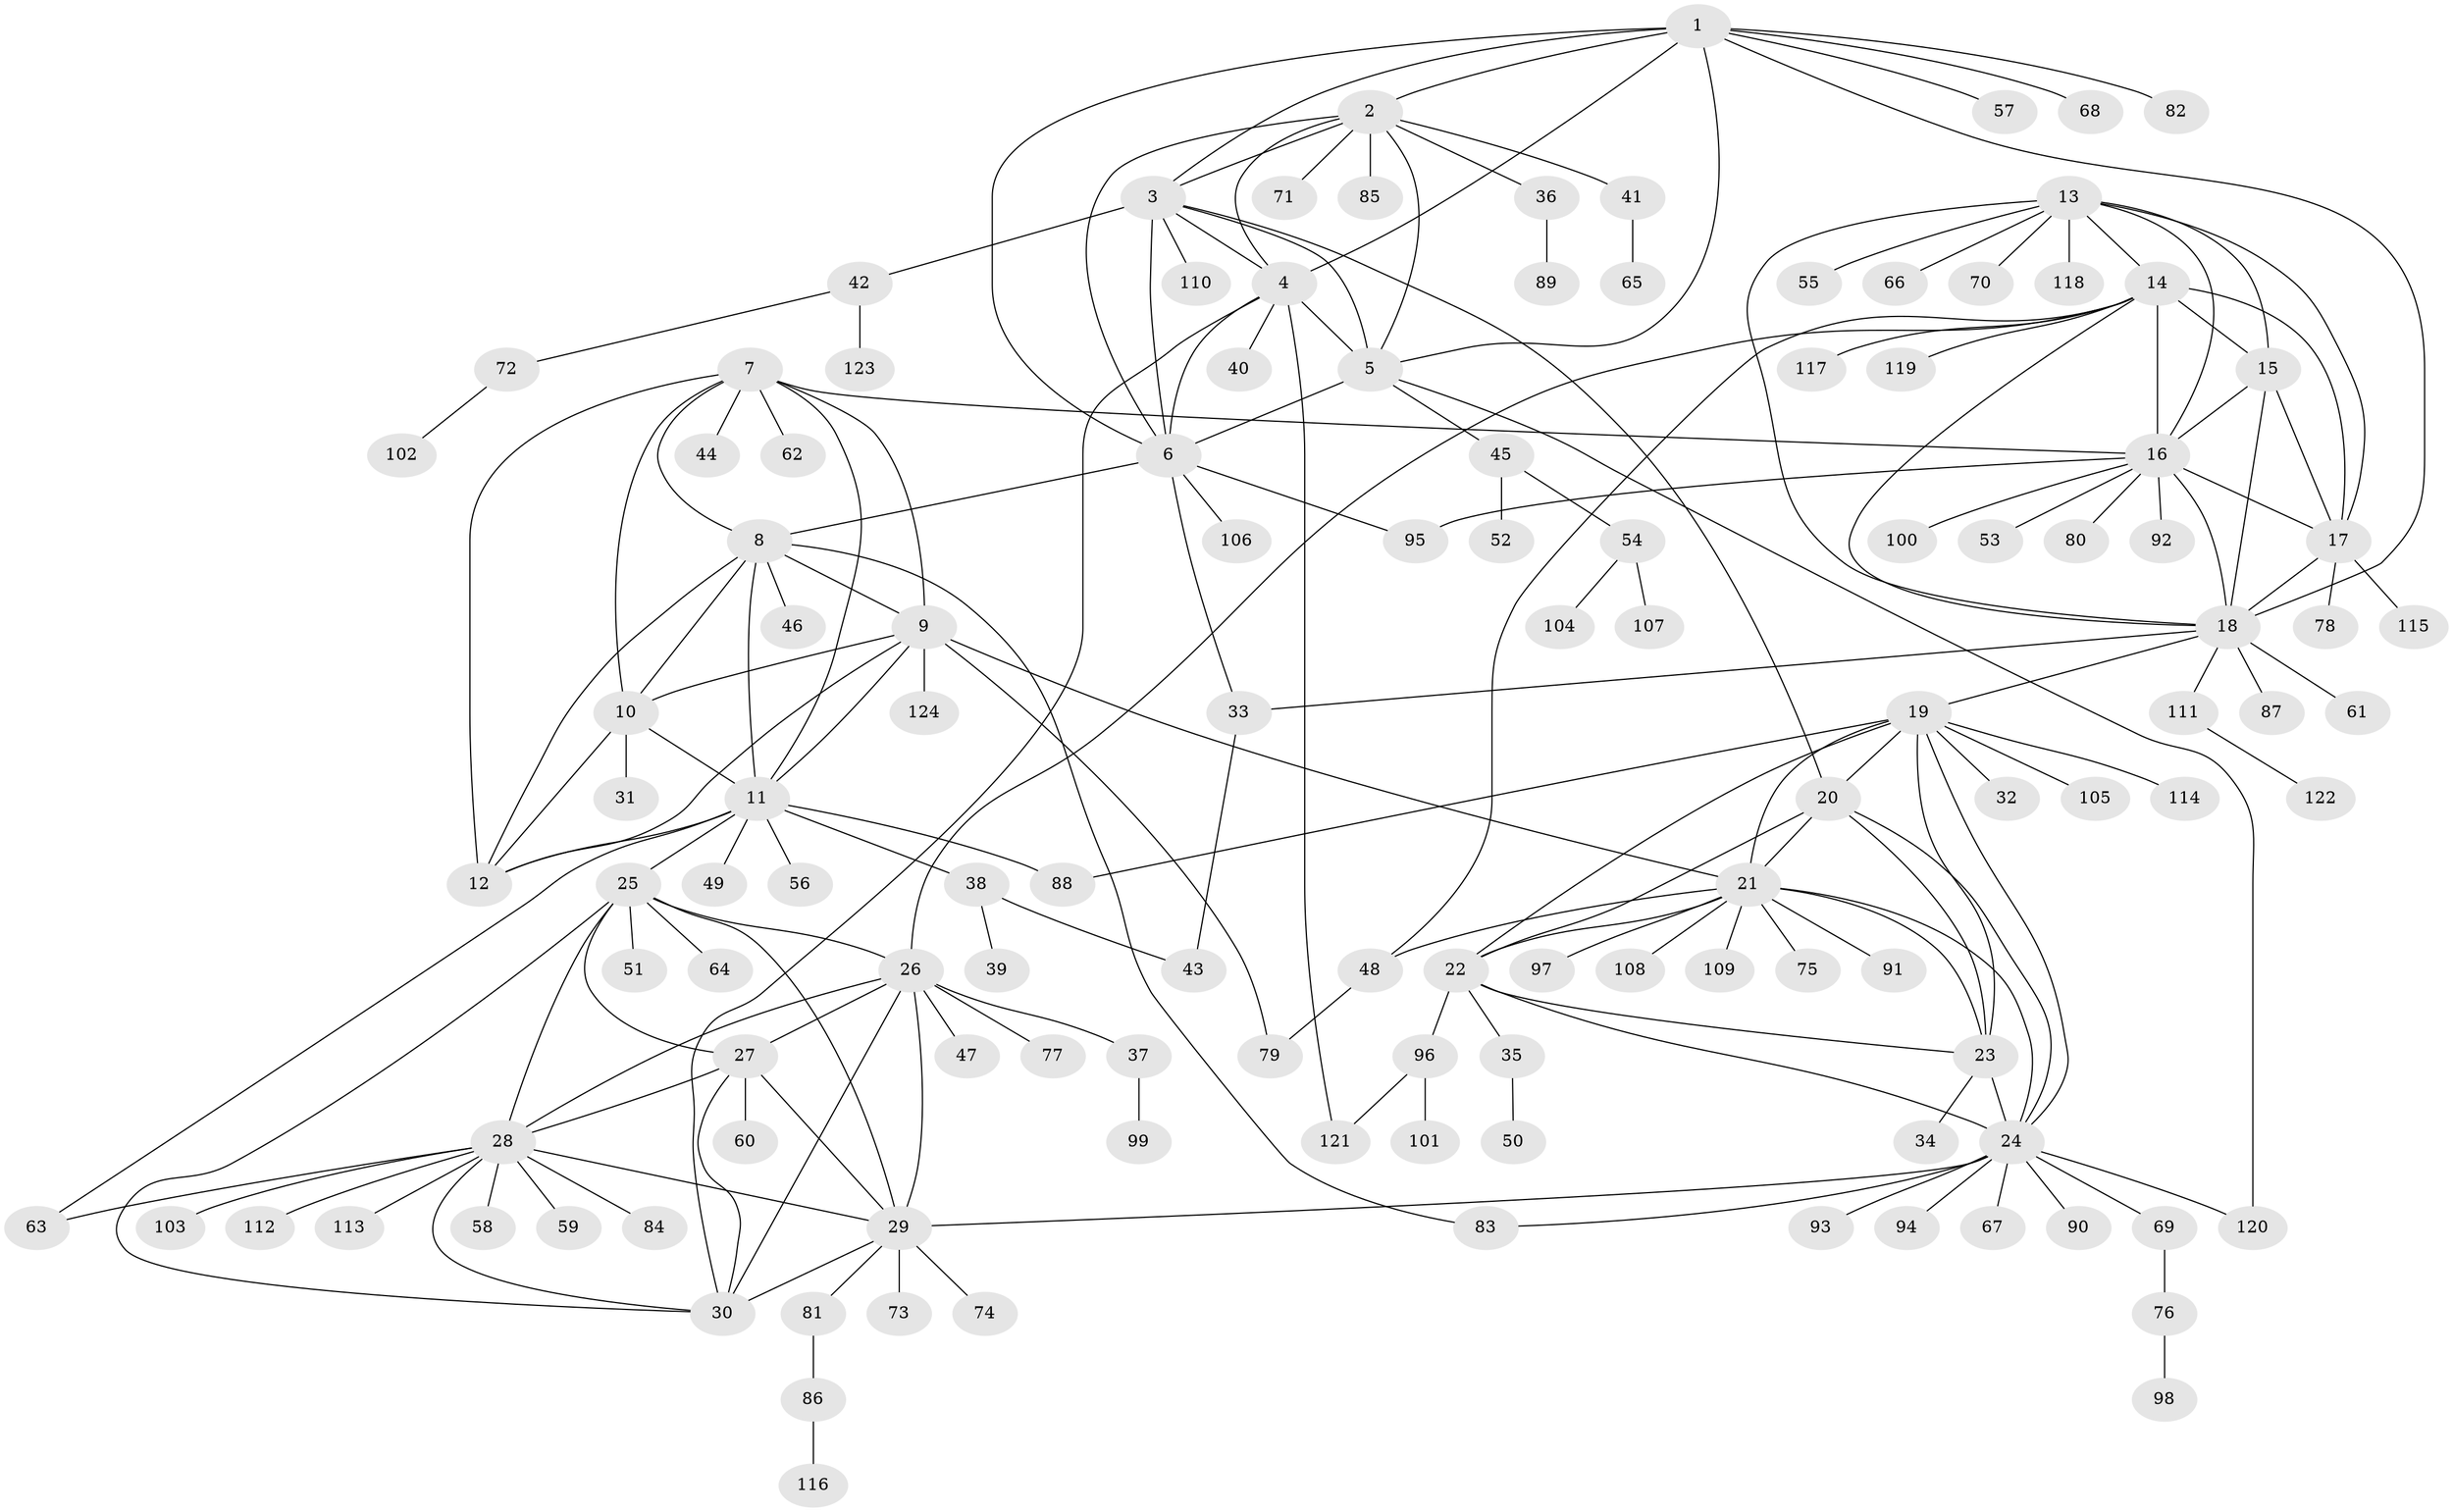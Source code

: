 // coarse degree distribution, {7: 0.0425531914893617, 8: 0.031914893617021274, 6: 0.031914893617021274, 9: 0.0425531914893617, 5: 0.02127659574468085, 13: 0.02127659574468085, 11: 0.02127659574468085, 12: 0.010638297872340425, 4: 0.010638297872340425, 1: 0.6382978723404256, 3: 0.02127659574468085, 2: 0.10638297872340426}
// Generated by graph-tools (version 1.1) at 2025/52/02/27/25 19:52:15]
// undirected, 124 vertices, 189 edges
graph export_dot {
graph [start="1"]
  node [color=gray90,style=filled];
  1;
  2;
  3;
  4;
  5;
  6;
  7;
  8;
  9;
  10;
  11;
  12;
  13;
  14;
  15;
  16;
  17;
  18;
  19;
  20;
  21;
  22;
  23;
  24;
  25;
  26;
  27;
  28;
  29;
  30;
  31;
  32;
  33;
  34;
  35;
  36;
  37;
  38;
  39;
  40;
  41;
  42;
  43;
  44;
  45;
  46;
  47;
  48;
  49;
  50;
  51;
  52;
  53;
  54;
  55;
  56;
  57;
  58;
  59;
  60;
  61;
  62;
  63;
  64;
  65;
  66;
  67;
  68;
  69;
  70;
  71;
  72;
  73;
  74;
  75;
  76;
  77;
  78;
  79;
  80;
  81;
  82;
  83;
  84;
  85;
  86;
  87;
  88;
  89;
  90;
  91;
  92;
  93;
  94;
  95;
  96;
  97;
  98;
  99;
  100;
  101;
  102;
  103;
  104;
  105;
  106;
  107;
  108;
  109;
  110;
  111;
  112;
  113;
  114;
  115;
  116;
  117;
  118;
  119;
  120;
  121;
  122;
  123;
  124;
  1 -- 2;
  1 -- 3;
  1 -- 4;
  1 -- 5;
  1 -- 6;
  1 -- 18;
  1 -- 57;
  1 -- 68;
  1 -- 82;
  2 -- 3;
  2 -- 4;
  2 -- 5;
  2 -- 6;
  2 -- 36;
  2 -- 41;
  2 -- 71;
  2 -- 85;
  3 -- 4;
  3 -- 5;
  3 -- 6;
  3 -- 20;
  3 -- 42;
  3 -- 110;
  4 -- 5;
  4 -- 6;
  4 -- 30;
  4 -- 40;
  4 -- 121;
  5 -- 6;
  5 -- 45;
  5 -- 120;
  6 -- 8;
  6 -- 33;
  6 -- 95;
  6 -- 106;
  7 -- 8;
  7 -- 9;
  7 -- 10;
  7 -- 11;
  7 -- 12;
  7 -- 16;
  7 -- 44;
  7 -- 62;
  8 -- 9;
  8 -- 10;
  8 -- 11;
  8 -- 12;
  8 -- 46;
  8 -- 83;
  9 -- 10;
  9 -- 11;
  9 -- 12;
  9 -- 21;
  9 -- 79;
  9 -- 124;
  10 -- 11;
  10 -- 12;
  10 -- 31;
  11 -- 12;
  11 -- 25;
  11 -- 38;
  11 -- 49;
  11 -- 56;
  11 -- 63;
  11 -- 88;
  13 -- 14;
  13 -- 15;
  13 -- 16;
  13 -- 17;
  13 -- 18;
  13 -- 55;
  13 -- 66;
  13 -- 70;
  13 -- 118;
  14 -- 15;
  14 -- 16;
  14 -- 17;
  14 -- 18;
  14 -- 26;
  14 -- 48;
  14 -- 117;
  14 -- 119;
  15 -- 16;
  15 -- 17;
  15 -- 18;
  16 -- 17;
  16 -- 18;
  16 -- 53;
  16 -- 80;
  16 -- 92;
  16 -- 95;
  16 -- 100;
  17 -- 18;
  17 -- 78;
  17 -- 115;
  18 -- 19;
  18 -- 33;
  18 -- 61;
  18 -- 87;
  18 -- 111;
  19 -- 20;
  19 -- 21;
  19 -- 22;
  19 -- 23;
  19 -- 24;
  19 -- 32;
  19 -- 88;
  19 -- 105;
  19 -- 114;
  20 -- 21;
  20 -- 22;
  20 -- 23;
  20 -- 24;
  21 -- 22;
  21 -- 23;
  21 -- 24;
  21 -- 48;
  21 -- 75;
  21 -- 91;
  21 -- 97;
  21 -- 108;
  21 -- 109;
  22 -- 23;
  22 -- 24;
  22 -- 35;
  22 -- 96;
  23 -- 24;
  23 -- 34;
  24 -- 29;
  24 -- 67;
  24 -- 69;
  24 -- 83;
  24 -- 90;
  24 -- 93;
  24 -- 94;
  24 -- 120;
  25 -- 26;
  25 -- 27;
  25 -- 28;
  25 -- 29;
  25 -- 30;
  25 -- 51;
  25 -- 64;
  26 -- 27;
  26 -- 28;
  26 -- 29;
  26 -- 30;
  26 -- 37;
  26 -- 47;
  26 -- 77;
  27 -- 28;
  27 -- 29;
  27 -- 30;
  27 -- 60;
  28 -- 29;
  28 -- 30;
  28 -- 58;
  28 -- 59;
  28 -- 63;
  28 -- 84;
  28 -- 103;
  28 -- 112;
  28 -- 113;
  29 -- 30;
  29 -- 73;
  29 -- 74;
  29 -- 81;
  33 -- 43;
  35 -- 50;
  36 -- 89;
  37 -- 99;
  38 -- 39;
  38 -- 43;
  41 -- 65;
  42 -- 72;
  42 -- 123;
  45 -- 52;
  45 -- 54;
  48 -- 79;
  54 -- 104;
  54 -- 107;
  69 -- 76;
  72 -- 102;
  76 -- 98;
  81 -- 86;
  86 -- 116;
  96 -- 101;
  96 -- 121;
  111 -- 122;
}
